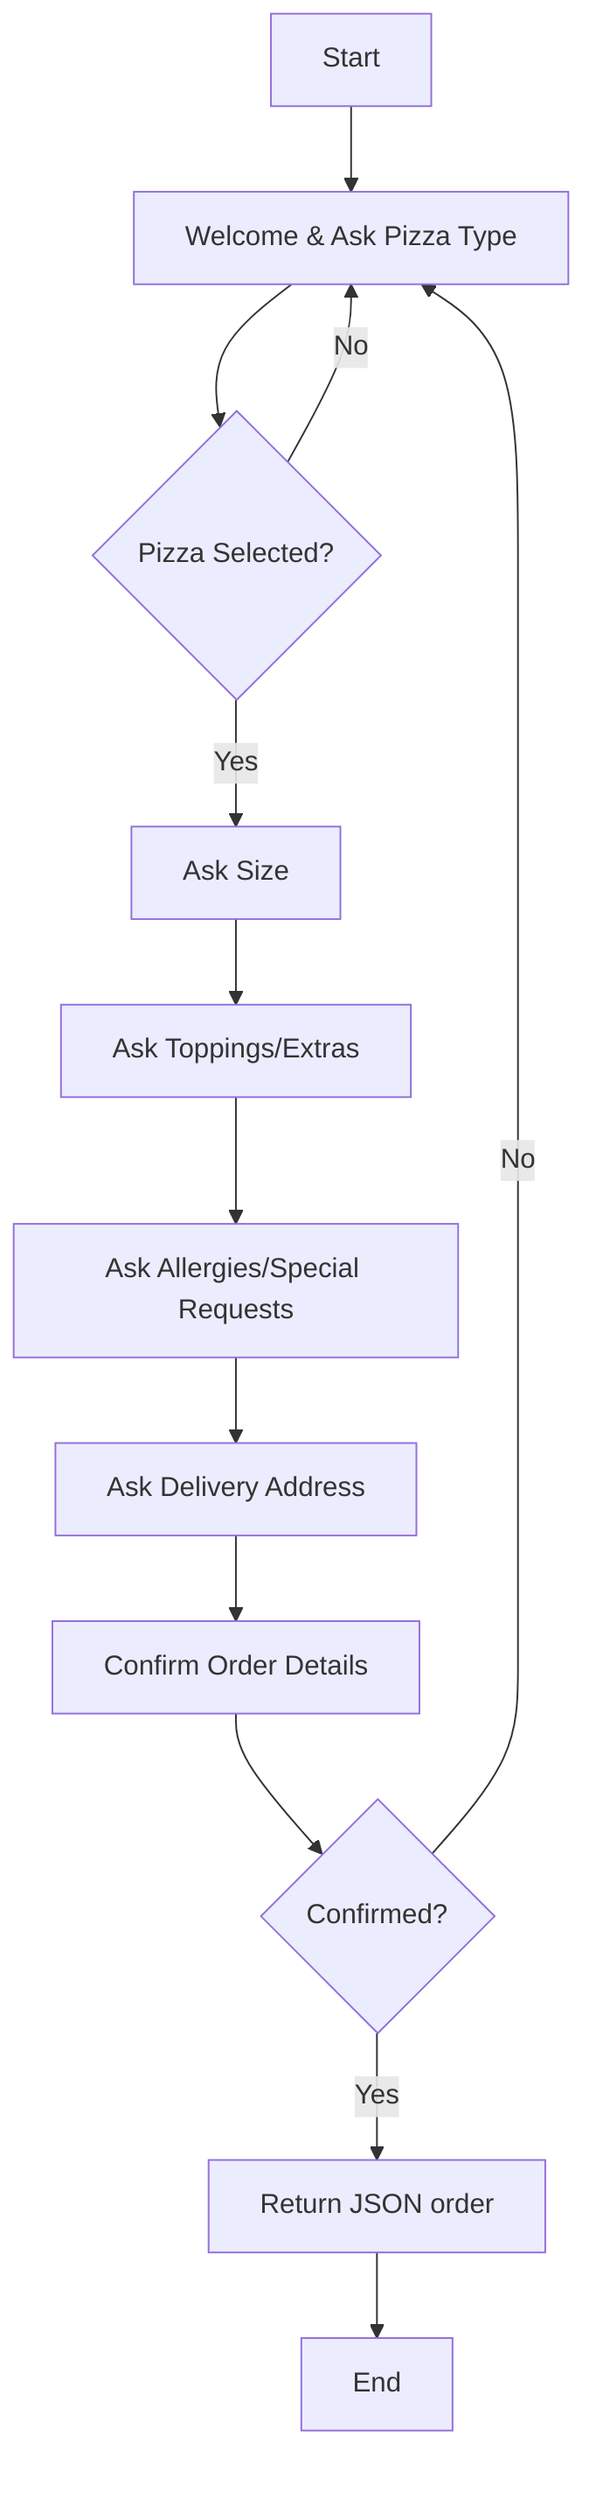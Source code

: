 flowchart TD
  A[Start] --> B[Welcome & Ask Pizza Type]
  B --> C{Pizza Selected?}
  C -- No --> B
  C -- Yes --> D[Ask Size]
  D --> E[Ask Toppings/Extras]
  E --> F[Ask Allergies/Special Requests]
  F --> G[Ask Delivery Address]
  G --> H[Confirm Order Details]
  H --> I{Confirmed?}
  I -- Yes --> J[Return JSON order]
  I -- No --> B
  J --> K[End]
